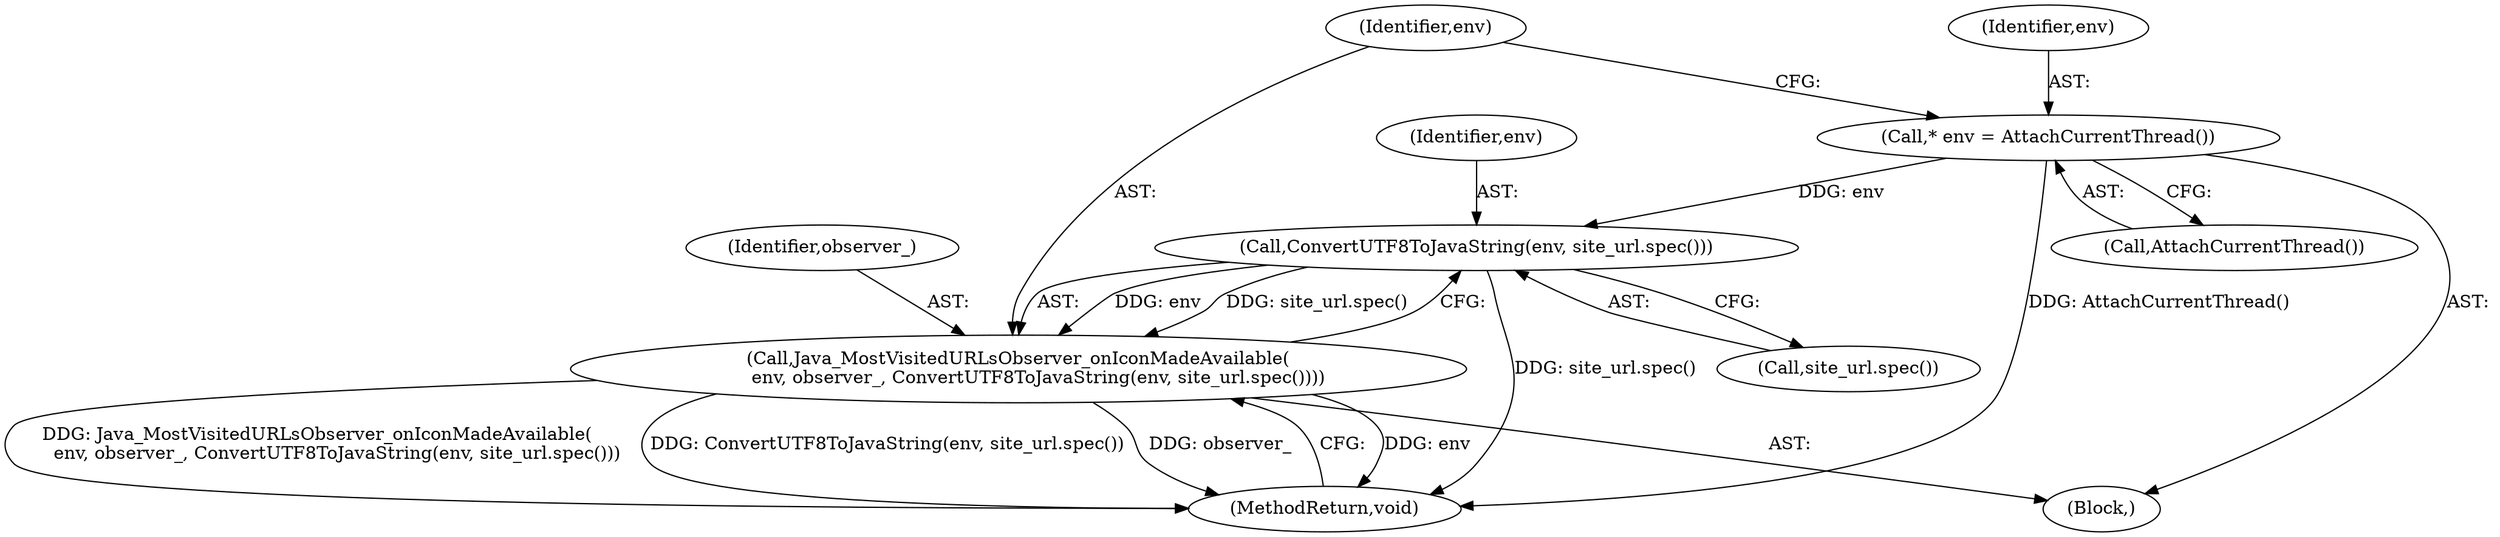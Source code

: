 digraph "1_Chrome_5c6e9372daae557d6857f02888e84363eeff9be9@API" {
"1000104" [label="(Call,* env = AttachCurrentThread())"];
"1000110" [label="(Call,ConvertUTF8ToJavaString(env, site_url.spec()))"];
"1000107" [label="(Call,Java_MostVisitedURLsObserver_onIconMadeAvailable(\n       env, observer_, ConvertUTF8ToJavaString(env, site_url.spec())))"];
"1000102" [label="(Block,)"];
"1000113" [label="(MethodReturn,void)"];
"1000109" [label="(Identifier,observer_)"];
"1000107" [label="(Call,Java_MostVisitedURLsObserver_onIconMadeAvailable(\n       env, observer_, ConvertUTF8ToJavaString(env, site_url.spec())))"];
"1000106" [label="(Call,AttachCurrentThread())"];
"1000112" [label="(Call,site_url.spec())"];
"1000111" [label="(Identifier,env)"];
"1000105" [label="(Identifier,env)"];
"1000110" [label="(Call,ConvertUTF8ToJavaString(env, site_url.spec()))"];
"1000104" [label="(Call,* env = AttachCurrentThread())"];
"1000108" [label="(Identifier,env)"];
"1000104" -> "1000102"  [label="AST: "];
"1000104" -> "1000106"  [label="CFG: "];
"1000105" -> "1000104"  [label="AST: "];
"1000106" -> "1000104"  [label="AST: "];
"1000108" -> "1000104"  [label="CFG: "];
"1000104" -> "1000113"  [label="DDG: AttachCurrentThread()"];
"1000104" -> "1000110"  [label="DDG: env"];
"1000110" -> "1000107"  [label="AST: "];
"1000110" -> "1000112"  [label="CFG: "];
"1000111" -> "1000110"  [label="AST: "];
"1000112" -> "1000110"  [label="AST: "];
"1000107" -> "1000110"  [label="CFG: "];
"1000110" -> "1000113"  [label="DDG: site_url.spec()"];
"1000110" -> "1000107"  [label="DDG: env"];
"1000110" -> "1000107"  [label="DDG: site_url.spec()"];
"1000107" -> "1000102"  [label="AST: "];
"1000108" -> "1000107"  [label="AST: "];
"1000109" -> "1000107"  [label="AST: "];
"1000113" -> "1000107"  [label="CFG: "];
"1000107" -> "1000113"  [label="DDG: env"];
"1000107" -> "1000113"  [label="DDG: Java_MostVisitedURLsObserver_onIconMadeAvailable(\n       env, observer_, ConvertUTF8ToJavaString(env, site_url.spec()))"];
"1000107" -> "1000113"  [label="DDG: ConvertUTF8ToJavaString(env, site_url.spec())"];
"1000107" -> "1000113"  [label="DDG: observer_"];
}
